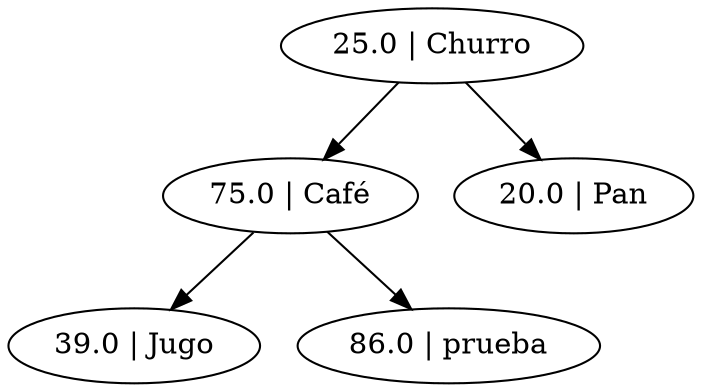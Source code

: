 strict digraph  {
	"75.0 | Café" -> "39.0 | Jugo";
	"75.0 | Café" -> "86.0 | prueba";
	"25.0 | Churro" -> "75.0 | Café";
	"25.0 | Churro" -> "20.0 | Pan";
}
